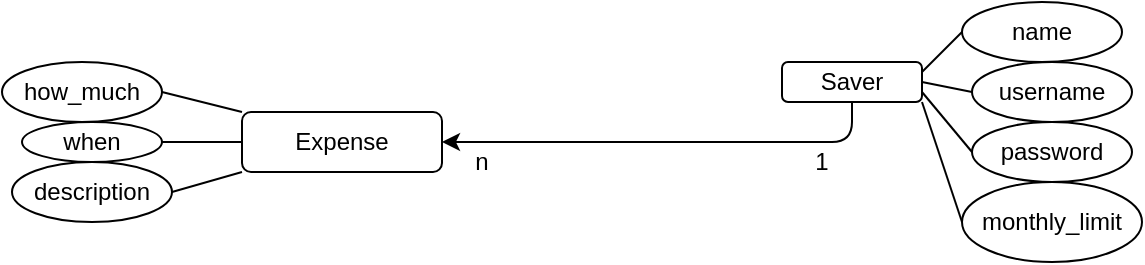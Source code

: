 <mxfile version="13.1.1" type="device"><diagram id="ncBYO5aDClbinUClGrZj" name="Page-1"><mxGraphModel dx="868" dy="435" grid="1" gridSize="10" guides="1" tooltips="1" connect="1" arrows="1" fold="1" page="1" pageScale="1" pageWidth="850" pageHeight="1100" math="0" shadow="0"><root><mxCell id="0"/><mxCell id="1" parent="0"/><mxCell id="7jpdKAu7UgbV4-CxWPiH-1" value="Expense" style="rounded=1;whiteSpace=wrap;html=1;" parent="1" vertex="1"><mxGeometry x="170" y="55" width="100" height="30" as="geometry"/></mxCell><mxCell id="7jpdKAu7UgbV4-CxWPiH-3" value="when" style="ellipse;whiteSpace=wrap;html=1;" parent="1" vertex="1"><mxGeometry x="60" y="60" width="70" height="20" as="geometry"/></mxCell><mxCell id="7jpdKAu7UgbV4-CxWPiH-4" value="how_much" style="ellipse;whiteSpace=wrap;html=1;" parent="1" vertex="1"><mxGeometry x="50" y="30" width="80" height="30" as="geometry"/></mxCell><mxCell id="7jpdKAu7UgbV4-CxWPiH-5" value="description" style="ellipse;whiteSpace=wrap;html=1;" parent="1" vertex="1"><mxGeometry x="55" y="80" width="80" height="30" as="geometry"/></mxCell><mxCell id="7jpdKAu7UgbV4-CxWPiH-6" value="" style="endArrow=none;html=1;exitX=1;exitY=0.5;exitDx=0;exitDy=0;entryX=0;entryY=0;entryDx=0;entryDy=0;" parent="1" source="7jpdKAu7UgbV4-CxWPiH-4" target="7jpdKAu7UgbV4-CxWPiH-1" edge="1"><mxGeometry width="50" height="50" relative="1" as="geometry"><mxPoint x="150" y="170" as="sourcePoint"/><mxPoint x="200" y="120" as="targetPoint"/></mxGeometry></mxCell><mxCell id="7jpdKAu7UgbV4-CxWPiH-7" value="" style="endArrow=none;html=1;exitX=1;exitY=0.5;exitDx=0;exitDy=0;entryX=0;entryY=0.5;entryDx=0;entryDy=0;" parent="1" source="7jpdKAu7UgbV4-CxWPiH-3" target="7jpdKAu7UgbV4-CxWPiH-1" edge="1"><mxGeometry width="50" height="50" relative="1" as="geometry"><mxPoint x="200" y="220" as="sourcePoint"/><mxPoint x="250" y="170" as="targetPoint"/></mxGeometry></mxCell><mxCell id="7jpdKAu7UgbV4-CxWPiH-8" value="" style="endArrow=none;html=1;exitX=1;exitY=0.5;exitDx=0;exitDy=0;entryX=0;entryY=1;entryDx=0;entryDy=0;" parent="1" source="7jpdKAu7UgbV4-CxWPiH-5" target="7jpdKAu7UgbV4-CxWPiH-1" edge="1"><mxGeometry width="50" height="50" relative="1" as="geometry"><mxPoint x="150" y="160" as="sourcePoint"/><mxPoint x="200" y="110" as="targetPoint"/></mxGeometry></mxCell><mxCell id="7jpdKAu7UgbV4-CxWPiH-12" value="Saver" style="rounded=1;whiteSpace=wrap;html=1;" parent="1" vertex="1"><mxGeometry x="440" y="30" width="70" height="20" as="geometry"/></mxCell><mxCell id="7jpdKAu7UgbV4-CxWPiH-13" value="" style="endArrow=classic;html=1;entryX=1;entryY=0.5;entryDx=0;entryDy=0;exitX=0.5;exitY=1;exitDx=0;exitDy=0;" parent="1" source="7jpdKAu7UgbV4-CxWPiH-12" target="7jpdKAu7UgbV4-CxWPiH-1" edge="1"><mxGeometry width="50" height="50" relative="1" as="geometry"><mxPoint x="300" y="70" as="sourcePoint"/><mxPoint x="350" y="20" as="targetPoint"/><Array as="points"><mxPoint x="475" y="70"/></Array></mxGeometry></mxCell><mxCell id="7jpdKAu7UgbV4-CxWPiH-14" value="1" style="text;html=1;strokeColor=none;fillColor=none;align=center;verticalAlign=middle;whiteSpace=wrap;rounded=0;" parent="1" vertex="1"><mxGeometry x="440" y="70" width="40" height="20" as="geometry"/></mxCell><mxCell id="7jpdKAu7UgbV4-CxWPiH-15" value="n" style="text;html=1;strokeColor=none;fillColor=none;align=center;verticalAlign=middle;whiteSpace=wrap;rounded=0;" parent="1" vertex="1"><mxGeometry x="270" y="70" width="40" height="20" as="geometry"/></mxCell><mxCell id="mCaba1nm_PZ-u_JIWnTk-1" value="name" style="ellipse;whiteSpace=wrap;html=1;" vertex="1" parent="1"><mxGeometry x="530" width="80" height="30" as="geometry"/></mxCell><mxCell id="mCaba1nm_PZ-u_JIWnTk-2" value="&lt;div&gt;monthly_limit&lt;/div&gt;" style="ellipse;whiteSpace=wrap;html=1;" vertex="1" parent="1"><mxGeometry x="530" y="90" width="90" height="40" as="geometry"/></mxCell><mxCell id="mCaba1nm_PZ-u_JIWnTk-3" value="username" style="ellipse;whiteSpace=wrap;html=1;" vertex="1" parent="1"><mxGeometry x="535" y="30" width="80" height="30" as="geometry"/></mxCell><mxCell id="mCaba1nm_PZ-u_JIWnTk-4" value="password" style="ellipse;whiteSpace=wrap;html=1;" vertex="1" parent="1"><mxGeometry x="535" y="60" width="80" height="30" as="geometry"/></mxCell><mxCell id="mCaba1nm_PZ-u_JIWnTk-5" value="" style="endArrow=none;html=1;exitX=1;exitY=0.25;exitDx=0;exitDy=0;entryX=0;entryY=0.5;entryDx=0;entryDy=0;" edge="1" parent="1" source="7jpdKAu7UgbV4-CxWPiH-12" target="mCaba1nm_PZ-u_JIWnTk-1"><mxGeometry width="50" height="50" relative="1" as="geometry"><mxPoint x="490" y="200" as="sourcePoint"/><mxPoint x="540" y="150" as="targetPoint"/></mxGeometry></mxCell><mxCell id="mCaba1nm_PZ-u_JIWnTk-6" value="" style="endArrow=none;html=1;entryX=0;entryY=0.5;entryDx=0;entryDy=0;exitX=1;exitY=0.5;exitDx=0;exitDy=0;" edge="1" parent="1" source="7jpdKAu7UgbV4-CxWPiH-12" target="mCaba1nm_PZ-u_JIWnTk-3"><mxGeometry width="50" height="50" relative="1" as="geometry"><mxPoint x="300" y="220" as="sourcePoint"/><mxPoint x="350" y="170" as="targetPoint"/></mxGeometry></mxCell><mxCell id="mCaba1nm_PZ-u_JIWnTk-7" value="" style="endArrow=none;html=1;entryX=0;entryY=0.5;entryDx=0;entryDy=0;exitX=1;exitY=0.75;exitDx=0;exitDy=0;" edge="1" parent="1" source="7jpdKAu7UgbV4-CxWPiH-12" target="mCaba1nm_PZ-u_JIWnTk-4"><mxGeometry width="50" height="50" relative="1" as="geometry"><mxPoint x="240" y="210" as="sourcePoint"/><mxPoint x="290" y="160" as="targetPoint"/></mxGeometry></mxCell><mxCell id="mCaba1nm_PZ-u_JIWnTk-8" value="" style="endArrow=none;html=1;entryX=0;entryY=0.5;entryDx=0;entryDy=0;exitX=1;exitY=1;exitDx=0;exitDy=0;" edge="1" parent="1" source="7jpdKAu7UgbV4-CxWPiH-12" target="mCaba1nm_PZ-u_JIWnTk-2"><mxGeometry width="50" height="50" relative="1" as="geometry"><mxPoint x="450" y="140" as="sourcePoint"/><mxPoint x="500" y="90" as="targetPoint"/></mxGeometry></mxCell></root></mxGraphModel></diagram></mxfile>